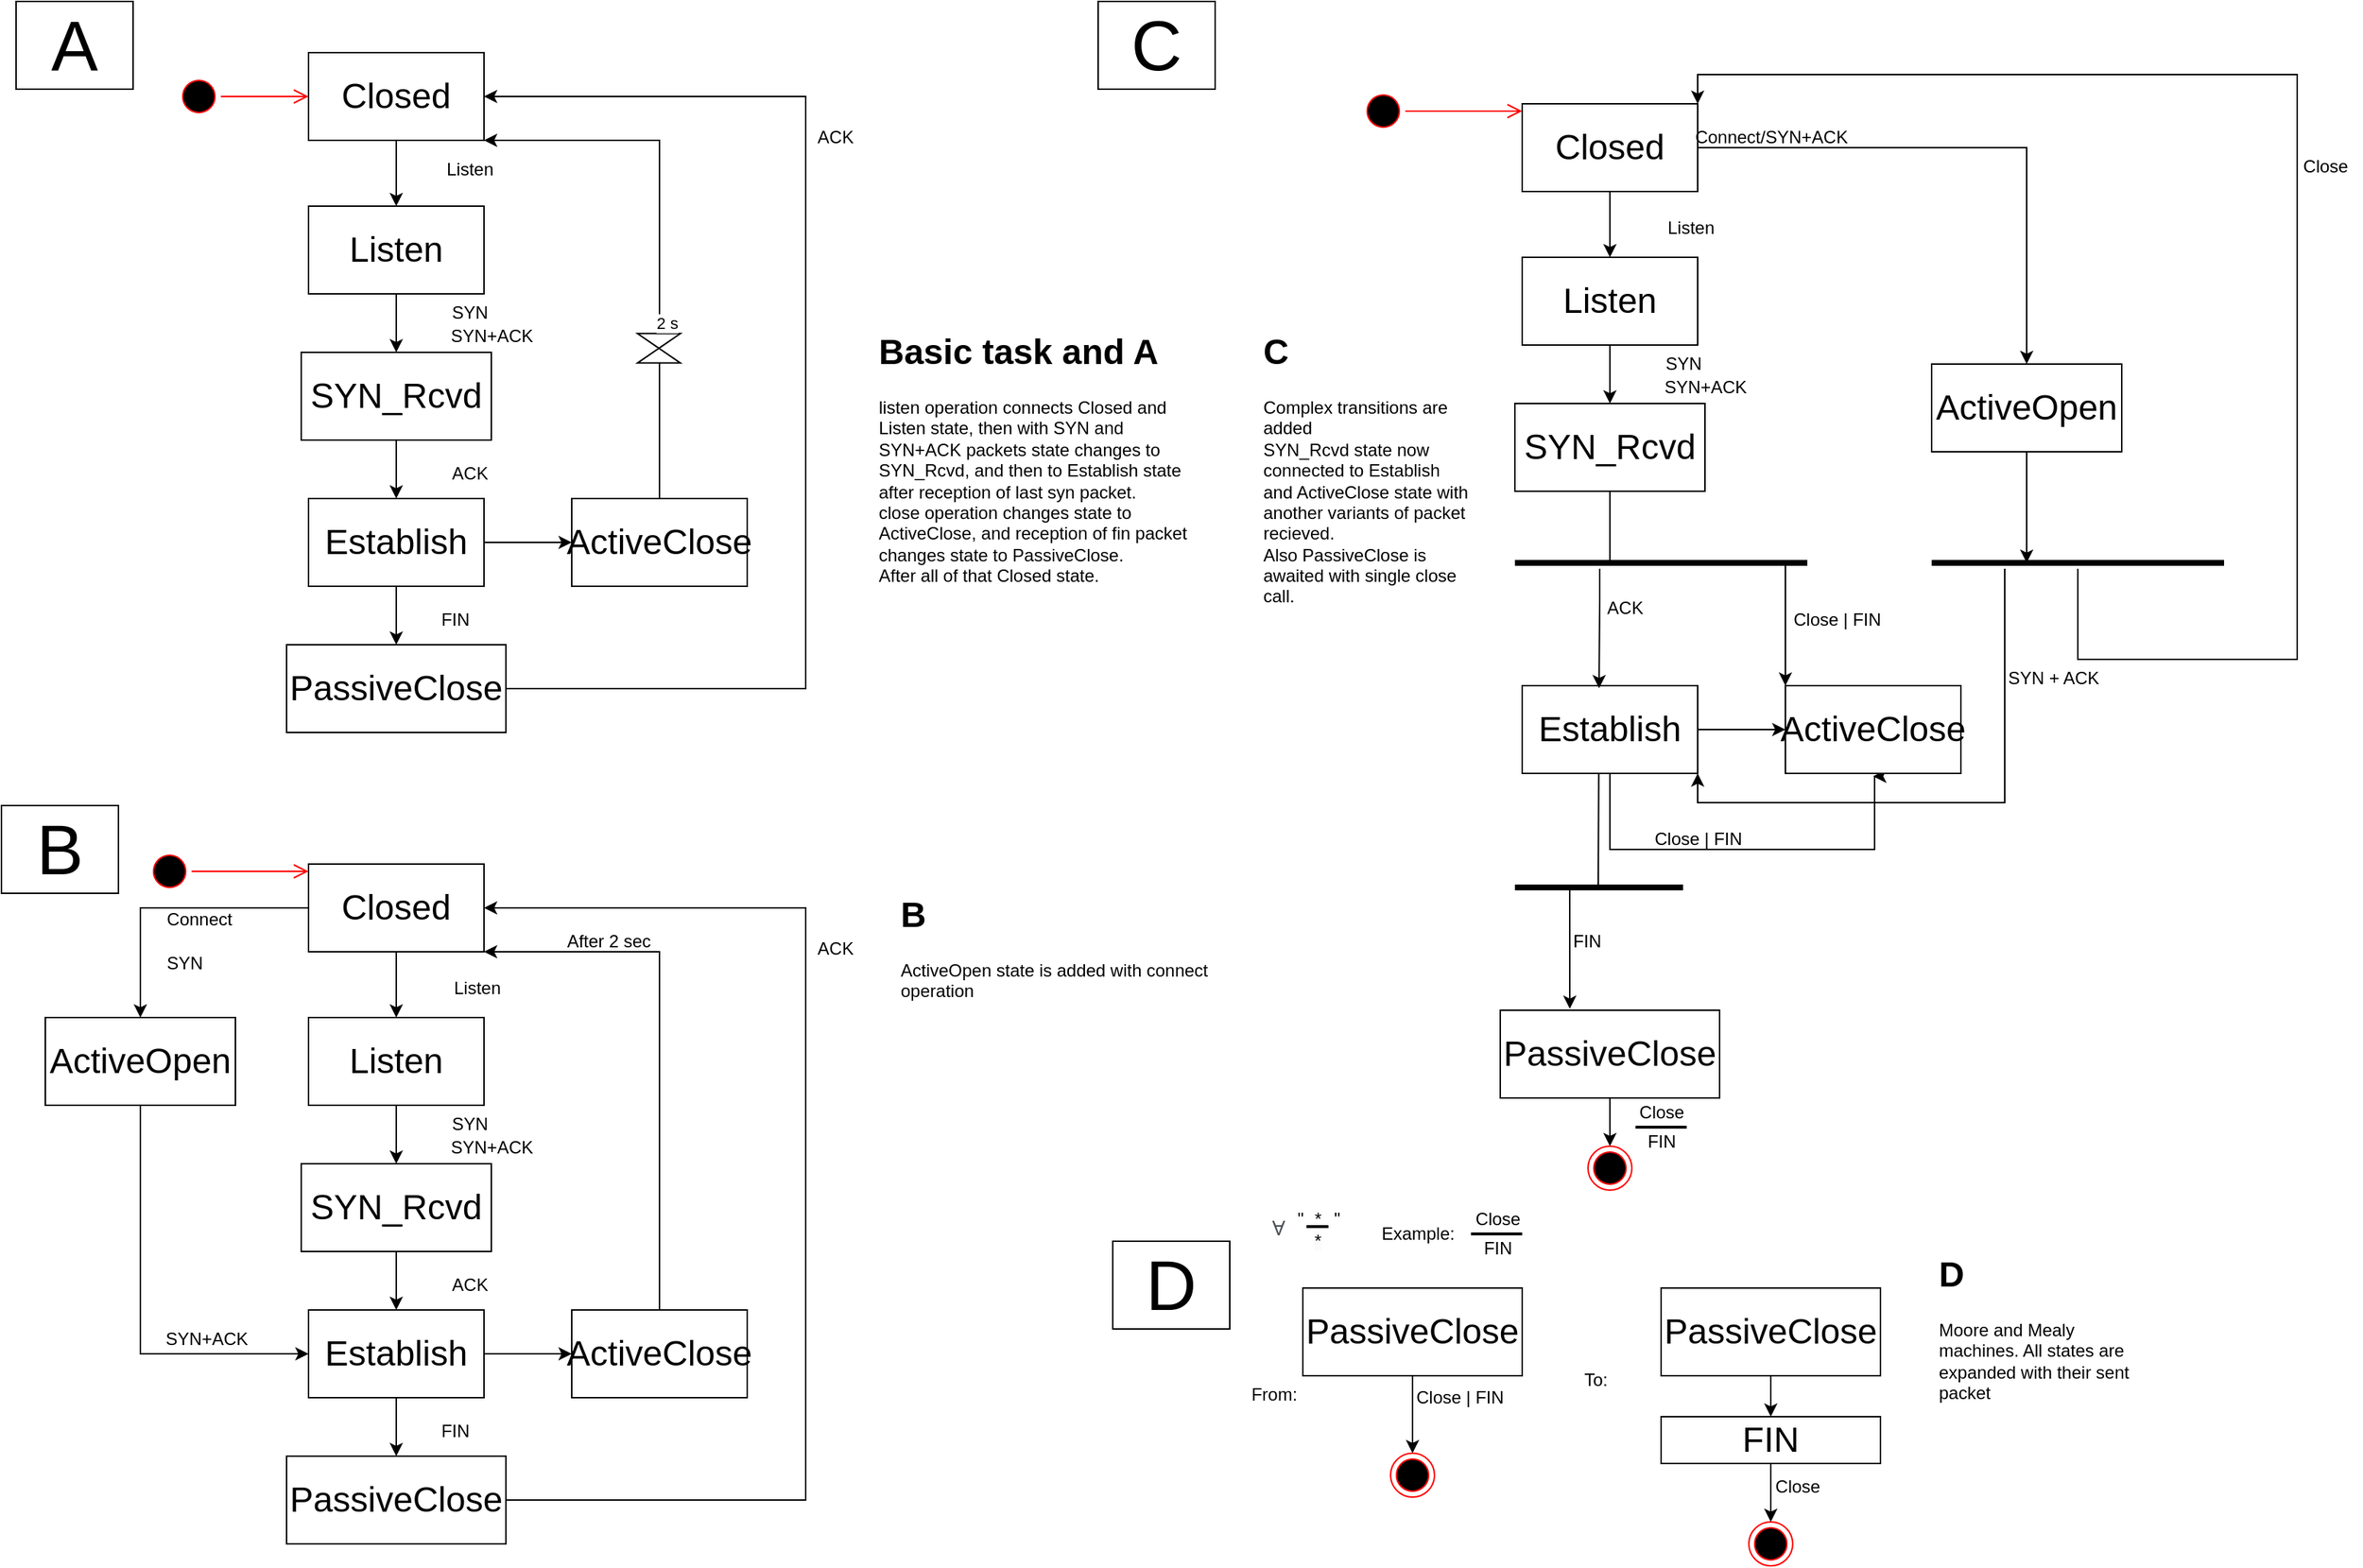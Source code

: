 <mxfile>
    <diagram name="Page-1" id="XaqkVeaKqzgGmgDQ_15t">
        <mxGraphModel dx="507" dy="356" grid="1" gridSize="10" guides="1" tooltips="1" connect="1" arrows="1" fold="1" page="1" pageScale="1" pageWidth="850" pageHeight="1100" math="0" shadow="0">
            <root>
                <mxCell id="0"/>
                <mxCell id="1" parent="0"/>
                <mxCell id="ThBzMi0ufhQ06vsTrHwR-116" value="" style="ellipse;html=1;shape=startState;fillColor=#000000;strokeColor=#ff0000;" parent="1" vertex="1">
                    <mxGeometry x="120" y="60" width="30" height="30" as="geometry"/>
                </mxCell>
                <mxCell id="ThBzMi0ufhQ06vsTrHwR-117" value="" style="edgeStyle=orthogonalEdgeStyle;html=1;verticalAlign=bottom;endArrow=open;endSize=8;strokeColor=#ff0000;rounded=0;" parent="1" source="ThBzMi0ufhQ06vsTrHwR-116" edge="1">
                    <mxGeometry relative="1" as="geometry">
                        <mxPoint x="210" y="75" as="targetPoint"/>
                    </mxGeometry>
                </mxCell>
                <mxCell id="ThBzMi0ufhQ06vsTrHwR-126" value="" style="edgeStyle=orthogonalEdgeStyle;rounded=0;orthogonalLoop=1;jettySize=auto;html=1;" parent="1" source="ThBzMi0ufhQ06vsTrHwR-118" target="ThBzMi0ufhQ06vsTrHwR-119" edge="1">
                    <mxGeometry relative="1" as="geometry"/>
                </mxCell>
                <mxCell id="ThBzMi0ufhQ06vsTrHwR-118" value="&lt;font style=&quot;font-size: 24px;&quot;&gt;Closed&lt;/font&gt;" style="rounded=0;whiteSpace=wrap;html=1;" parent="1" vertex="1">
                    <mxGeometry x="210" y="45" width="120" height="60" as="geometry"/>
                </mxCell>
                <mxCell id="ThBzMi0ufhQ06vsTrHwR-127" value="" style="edgeStyle=orthogonalEdgeStyle;rounded=0;orthogonalLoop=1;jettySize=auto;html=1;" parent="1" source="ThBzMi0ufhQ06vsTrHwR-119" target="ThBzMi0ufhQ06vsTrHwR-120" edge="1">
                    <mxGeometry relative="1" as="geometry"/>
                </mxCell>
                <mxCell id="ThBzMi0ufhQ06vsTrHwR-119" value="&lt;font style=&quot;font-size: 24px;&quot;&gt;Listen&lt;/font&gt;" style="rounded=0;whiteSpace=wrap;html=1;" parent="1" vertex="1">
                    <mxGeometry x="210" y="150" width="120" height="60" as="geometry"/>
                </mxCell>
                <mxCell id="ThBzMi0ufhQ06vsTrHwR-128" value="" style="edgeStyle=orthogonalEdgeStyle;rounded=0;orthogonalLoop=1;jettySize=auto;html=1;" parent="1" source="ThBzMi0ufhQ06vsTrHwR-120" target="ThBzMi0ufhQ06vsTrHwR-121" edge="1">
                    <mxGeometry relative="1" as="geometry"/>
                </mxCell>
                <mxCell id="ThBzMi0ufhQ06vsTrHwR-120" value="&lt;font style=&quot;font-size: 24px;&quot;&gt;SYN_Rcvd&lt;/font&gt;" style="rounded=0;whiteSpace=wrap;html=1;" parent="1" vertex="1">
                    <mxGeometry x="205" y="250" width="130" height="60" as="geometry"/>
                </mxCell>
                <mxCell id="ThBzMi0ufhQ06vsTrHwR-129" value="" style="edgeStyle=orthogonalEdgeStyle;rounded=0;orthogonalLoop=1;jettySize=auto;html=1;" parent="1" source="ThBzMi0ufhQ06vsTrHwR-121" target="ThBzMi0ufhQ06vsTrHwR-122" edge="1">
                    <mxGeometry relative="1" as="geometry"/>
                </mxCell>
                <mxCell id="ThBzMi0ufhQ06vsTrHwR-131" value="" style="edgeStyle=orthogonalEdgeStyle;rounded=0;orthogonalLoop=1;jettySize=auto;html=1;" parent="1" source="ThBzMi0ufhQ06vsTrHwR-121" target="ThBzMi0ufhQ06vsTrHwR-130" edge="1">
                    <mxGeometry relative="1" as="geometry"/>
                </mxCell>
                <mxCell id="ThBzMi0ufhQ06vsTrHwR-121" value="&lt;font style=&quot;font-size: 24px;&quot;&gt;Establish&lt;/font&gt;&lt;span style=&quot;caret-color: rgba(0, 0, 0, 0); color: rgba(0, 0, 0, 0); font-family: monospace; font-size: 0px; text-align: start; white-space: nowrap;&quot;&gt;%3CmxGraphModel%3E%3Croot%3E%3CmxCell%20id%3D%220%22%2F%3E%3CmxCell%20id%3D%221%22%20parent%3D%220%22%2F%3E%3CmxCell%20id%3D%222%22%20value%3D%22%26lt%3Bfont%20style%3D%26quot%3Bfont-size%3A%2024px%3B%26quot%3B%26gt%3BClosed%26lt%3B%2Ffont%26gt%3B%22%20style%3D%22rounded%3D0%3BwhiteSpace%3Dwrap%3Bhtml%3D1%3B%22%20vertex%3D%221%22%20parent%3D%221%22%3E%3CmxGeometry%20x%3D%22210%22%20y%3D%2245%22%20width%3D%22120%22%20height%3D%2260%22%20as%3D%22geometry%22%2F%3E%3C%2FmxCell%3E%3C%2Froot%3E%3C%2FmxGraphModel%3E&lt;/span&gt;" style="rounded=0;whiteSpace=wrap;html=1;" parent="1" vertex="1">
                    <mxGeometry x="210" y="350" width="120" height="60" as="geometry"/>
                </mxCell>
                <mxCell id="ThBzMi0ufhQ06vsTrHwR-136" style="edgeStyle=orthogonalEdgeStyle;rounded=0;orthogonalLoop=1;jettySize=auto;html=1;exitX=1;exitY=0.5;exitDx=0;exitDy=0;entryX=1;entryY=0.5;entryDx=0;entryDy=0;" parent="1" source="ThBzMi0ufhQ06vsTrHwR-122" target="ThBzMi0ufhQ06vsTrHwR-118" edge="1">
                    <mxGeometry relative="1" as="geometry">
                        <mxPoint x="360" y="70" as="targetPoint"/>
                        <Array as="points">
                            <mxPoint x="550" y="480"/>
                            <mxPoint x="550" y="75"/>
                        </Array>
                    </mxGeometry>
                </mxCell>
                <mxCell id="ThBzMi0ufhQ06vsTrHwR-122" value="&lt;font style=&quot;font-size: 24px;&quot;&gt;PassiveClose&lt;/font&gt;" style="rounded=0;whiteSpace=wrap;html=1;" parent="1" vertex="1">
                    <mxGeometry x="195" y="450" width="150" height="60" as="geometry"/>
                </mxCell>
                <mxCell id="ThBzMi0ufhQ06vsTrHwR-137" style="edgeStyle=orthogonalEdgeStyle;rounded=0;orthogonalLoop=1;jettySize=auto;html=1;exitX=0.5;exitY=0;exitDx=0;exitDy=0;entryX=1;entryY=1;entryDx=0;entryDy=0;" parent="1" source="ThBzMi0ufhQ06vsTrHwR-130" target="ThBzMi0ufhQ06vsTrHwR-118" edge="1">
                    <mxGeometry relative="1" as="geometry">
                        <mxPoint x="450.615" y="200" as="targetPoint"/>
                        <Array as="points">
                            <mxPoint x="450" y="105"/>
                        </Array>
                    </mxGeometry>
                </mxCell>
                <mxCell id="ThBzMi0ufhQ06vsTrHwR-130" value="&lt;font style=&quot;font-size: 24px;&quot;&gt;ActiveClose&lt;/font&gt;" style="rounded=0;whiteSpace=wrap;html=1;" parent="1" vertex="1">
                    <mxGeometry x="390" y="350" width="120" height="60" as="geometry"/>
                </mxCell>
                <mxCell id="ThBzMi0ufhQ06vsTrHwR-132" value="FIN" style="text;html=1;align=center;verticalAlign=middle;resizable=0;points=[];autosize=1;strokeColor=none;fillColor=none;" parent="1" vertex="1">
                    <mxGeometry x="290" y="418" width="40" height="30" as="geometry"/>
                </mxCell>
                <mxCell id="ThBzMi0ufhQ06vsTrHwR-133" value="ACK" style="text;html=1;align=center;verticalAlign=middle;resizable=0;points=[];autosize=1;strokeColor=none;fillColor=none;" parent="1" vertex="1">
                    <mxGeometry x="295" y="318" width="50" height="30" as="geometry"/>
                </mxCell>
                <mxCell id="ThBzMi0ufhQ06vsTrHwR-134" value="SYN" style="text;html=1;align=center;verticalAlign=middle;resizable=0;points=[];autosize=1;strokeColor=none;fillColor=none;" parent="1" vertex="1">
                    <mxGeometry x="295" y="208" width="50" height="30" as="geometry"/>
                </mxCell>
                <mxCell id="ThBzMi0ufhQ06vsTrHwR-135" value="SYN+ACK" style="text;html=1;align=center;verticalAlign=middle;resizable=0;points=[];autosize=1;strokeColor=none;fillColor=none;" parent="1" vertex="1">
                    <mxGeometry x="295" y="224" width="80" height="30" as="geometry"/>
                </mxCell>
                <mxCell id="ThBzMi0ufhQ06vsTrHwR-138" value="ACK" style="text;html=1;align=center;verticalAlign=middle;resizable=0;points=[];autosize=1;strokeColor=none;fillColor=none;" parent="1" vertex="1">
                    <mxGeometry x="545" y="88" width="50" height="30" as="geometry"/>
                </mxCell>
                <mxCell id="ThBzMi0ufhQ06vsTrHwR-139" value="&lt;font style=&quot;font-size: 48px;&quot;&gt;A&lt;/font&gt;" style="rounded=0;whiteSpace=wrap;html=1;" parent="1" vertex="1">
                    <mxGeometry x="10" y="10" width="80" height="60" as="geometry"/>
                </mxCell>
                <mxCell id="ThBzMi0ufhQ06vsTrHwR-143" value="&lt;font style=&quot;font-size: 48px;&quot;&gt;B&lt;/font&gt;" style="rounded=0;whiteSpace=wrap;html=1;" parent="1" vertex="1">
                    <mxGeometry y="560" width="80" height="60" as="geometry"/>
                </mxCell>
                <mxCell id="ThBzMi0ufhQ06vsTrHwR-146" value="" style="edgeStyle=orthogonalEdgeStyle;rounded=0;orthogonalLoop=1;jettySize=auto;html=1;" parent="1" source="ThBzMi0ufhQ06vsTrHwR-147" target="ThBzMi0ufhQ06vsTrHwR-149" edge="1">
                    <mxGeometry relative="1" as="geometry"/>
                </mxCell>
                <mxCell id="ThBzMi0ufhQ06vsTrHwR-171" style="edgeStyle=orthogonalEdgeStyle;rounded=0;orthogonalLoop=1;jettySize=auto;html=1;entryX=0.5;entryY=0;entryDx=0;entryDy=0;" parent="1" source="ThBzMi0ufhQ06vsTrHwR-147" target="ThBzMi0ufhQ06vsTrHwR-170" edge="1">
                    <mxGeometry relative="1" as="geometry"/>
                </mxCell>
                <mxCell id="ThBzMi0ufhQ06vsTrHwR-147" value="&lt;font style=&quot;font-size: 24px;&quot;&gt;Closed&lt;/font&gt;" style="rounded=0;whiteSpace=wrap;html=1;" parent="1" vertex="1">
                    <mxGeometry x="210" y="600" width="120" height="60" as="geometry"/>
                </mxCell>
                <mxCell id="ThBzMi0ufhQ06vsTrHwR-148" value="" style="edgeStyle=orthogonalEdgeStyle;rounded=0;orthogonalLoop=1;jettySize=auto;html=1;" parent="1" source="ThBzMi0ufhQ06vsTrHwR-149" target="ThBzMi0ufhQ06vsTrHwR-151" edge="1">
                    <mxGeometry relative="1" as="geometry"/>
                </mxCell>
                <mxCell id="ThBzMi0ufhQ06vsTrHwR-149" value="&lt;font style=&quot;font-size: 24px;&quot;&gt;Listen&lt;/font&gt;" style="rounded=0;whiteSpace=wrap;html=1;" parent="1" vertex="1">
                    <mxGeometry x="210" y="705" width="120" height="60" as="geometry"/>
                </mxCell>
                <mxCell id="ThBzMi0ufhQ06vsTrHwR-150" value="" style="edgeStyle=orthogonalEdgeStyle;rounded=0;orthogonalLoop=1;jettySize=auto;html=1;" parent="1" source="ThBzMi0ufhQ06vsTrHwR-151" target="ThBzMi0ufhQ06vsTrHwR-154" edge="1">
                    <mxGeometry relative="1" as="geometry"/>
                </mxCell>
                <mxCell id="ThBzMi0ufhQ06vsTrHwR-151" value="&lt;font style=&quot;font-size: 24px;&quot;&gt;SYN_Rcvd&lt;/font&gt;" style="rounded=0;whiteSpace=wrap;html=1;" parent="1" vertex="1">
                    <mxGeometry x="205" y="805" width="130" height="60" as="geometry"/>
                </mxCell>
                <mxCell id="ThBzMi0ufhQ06vsTrHwR-152" value="" style="edgeStyle=orthogonalEdgeStyle;rounded=0;orthogonalLoop=1;jettySize=auto;html=1;" parent="1" source="ThBzMi0ufhQ06vsTrHwR-154" target="ThBzMi0ufhQ06vsTrHwR-156" edge="1">
                    <mxGeometry relative="1" as="geometry"/>
                </mxCell>
                <mxCell id="ThBzMi0ufhQ06vsTrHwR-153" value="" style="edgeStyle=orthogonalEdgeStyle;rounded=0;orthogonalLoop=1;jettySize=auto;html=1;" parent="1" source="ThBzMi0ufhQ06vsTrHwR-154" target="ThBzMi0ufhQ06vsTrHwR-158" edge="1">
                    <mxGeometry relative="1" as="geometry"/>
                </mxCell>
                <mxCell id="ThBzMi0ufhQ06vsTrHwR-154" value="&lt;font style=&quot;font-size: 24px;&quot;&gt;Establish&lt;/font&gt;&lt;span style=&quot;caret-color: rgba(0, 0, 0, 0); color: rgba(0, 0, 0, 0); font-family: monospace; font-size: 0px; text-align: start; white-space: nowrap;&quot;&gt;%3CmxGraphModel%3E%3Croot%3E%3CmxCell%20id%3D%220%22%2F%3E%3CmxCell%20id%3D%221%22%20parent%3D%220%22%2F%3E%3CmxCell%20id%3D%222%22%20value%3D%22%26lt%3Bfont%20style%3D%26quot%3Bfont-size%3A%2024px%3B%26quot%3B%26gt%3BClosed%26lt%3B%2Ffont%26gt%3B%22%20style%3D%22rounded%3D0%3BwhiteSpace%3Dwrap%3Bhtml%3D1%3B%22%20vertex%3D%221%22%20parent%3D%221%22%3E%3CmxGeometry%20x%3D%22210%22%20y%3D%2245%22%20width%3D%22120%22%20height%3D%2260%22%20as%3D%22geometry%22%2F%3E%3C%2FmxCell%3E%3C%2Froot%3E%3C%2FmxGraphModel%3E&lt;/span&gt;" style="rounded=0;whiteSpace=wrap;html=1;" parent="1" vertex="1">
                    <mxGeometry x="210" y="905" width="120" height="60" as="geometry"/>
                </mxCell>
                <mxCell id="ThBzMi0ufhQ06vsTrHwR-155" style="edgeStyle=orthogonalEdgeStyle;rounded=0;orthogonalLoop=1;jettySize=auto;html=1;exitX=1;exitY=0.5;exitDx=0;exitDy=0;entryX=1;entryY=0.5;entryDx=0;entryDy=0;" parent="1" source="ThBzMi0ufhQ06vsTrHwR-156" target="ThBzMi0ufhQ06vsTrHwR-147" edge="1">
                    <mxGeometry relative="1" as="geometry">
                        <mxPoint x="360" y="625" as="targetPoint"/>
                        <Array as="points">
                            <mxPoint x="550" y="1035"/>
                            <mxPoint x="550" y="630"/>
                        </Array>
                    </mxGeometry>
                </mxCell>
                <mxCell id="ThBzMi0ufhQ06vsTrHwR-156" value="&lt;font style=&quot;font-size: 24px;&quot;&gt;PassiveClose&lt;/font&gt;" style="rounded=0;whiteSpace=wrap;html=1;" parent="1" vertex="1">
                    <mxGeometry x="195" y="1005" width="150" height="60" as="geometry"/>
                </mxCell>
                <mxCell id="ThBzMi0ufhQ06vsTrHwR-157" style="edgeStyle=orthogonalEdgeStyle;rounded=0;orthogonalLoop=1;jettySize=auto;html=1;exitX=0.5;exitY=0;exitDx=0;exitDy=0;entryX=1;entryY=1;entryDx=0;entryDy=0;" parent="1" source="ThBzMi0ufhQ06vsTrHwR-158" target="ThBzMi0ufhQ06vsTrHwR-147" edge="1">
                    <mxGeometry relative="1" as="geometry">
                        <mxPoint x="450.615" y="755" as="targetPoint"/>
                        <Array as="points">
                            <mxPoint x="450" y="660"/>
                        </Array>
                    </mxGeometry>
                </mxCell>
                <mxCell id="ThBzMi0ufhQ06vsTrHwR-158" value="&lt;font style=&quot;font-size: 24px;&quot;&gt;ActiveClose&lt;/font&gt;" style="rounded=0;whiteSpace=wrap;html=1;" parent="1" vertex="1">
                    <mxGeometry x="390" y="905" width="120" height="60" as="geometry"/>
                </mxCell>
                <mxCell id="ThBzMi0ufhQ06vsTrHwR-159" value="FIN" style="text;html=1;align=center;verticalAlign=middle;resizable=0;points=[];autosize=1;strokeColor=none;fillColor=none;" parent="1" vertex="1">
                    <mxGeometry x="290" y="973" width="40" height="30" as="geometry"/>
                </mxCell>
                <mxCell id="ThBzMi0ufhQ06vsTrHwR-160" value="ACK" style="text;html=1;align=center;verticalAlign=middle;resizable=0;points=[];autosize=1;strokeColor=none;fillColor=none;" parent="1" vertex="1">
                    <mxGeometry x="295" y="873" width="50" height="30" as="geometry"/>
                </mxCell>
                <mxCell id="ThBzMi0ufhQ06vsTrHwR-161" value="SYN" style="text;html=1;align=center;verticalAlign=middle;resizable=0;points=[];autosize=1;strokeColor=none;fillColor=none;" parent="1" vertex="1">
                    <mxGeometry x="295" y="763" width="50" height="30" as="geometry"/>
                </mxCell>
                <mxCell id="ThBzMi0ufhQ06vsTrHwR-162" value="SYN+ACK" style="text;html=1;align=center;verticalAlign=middle;resizable=0;points=[];autosize=1;strokeColor=none;fillColor=none;" parent="1" vertex="1">
                    <mxGeometry x="295" y="779" width="80" height="30" as="geometry"/>
                </mxCell>
                <mxCell id="ThBzMi0ufhQ06vsTrHwR-163" value="ACK" style="text;html=1;align=center;verticalAlign=middle;resizable=0;points=[];autosize=1;strokeColor=none;fillColor=none;" parent="1" vertex="1">
                    <mxGeometry x="545" y="643" width="50" height="30" as="geometry"/>
                </mxCell>
                <mxCell id="ThBzMi0ufhQ06vsTrHwR-165" value="Listen" style="text;html=1;align=center;verticalAlign=middle;resizable=0;points=[];autosize=1;strokeColor=none;fillColor=none;" parent="1" vertex="1">
                    <mxGeometry x="290" y="110" width="60" height="30" as="geometry"/>
                </mxCell>
                <mxCell id="ThBzMi0ufhQ06vsTrHwR-166" value="Listen" style="text;html=1;align=center;verticalAlign=middle;resizable=0;points=[];autosize=1;strokeColor=none;fillColor=none;" parent="1" vertex="1">
                    <mxGeometry x="295" y="670" width="60" height="30" as="geometry"/>
                </mxCell>
                <mxCell id="ThBzMi0ufhQ06vsTrHwR-167" value="After 2 sec" style="text;html=1;align=center;verticalAlign=middle;resizable=0;points=[];autosize=1;strokeColor=none;fillColor=none;" parent="1" vertex="1">
                    <mxGeometry x="375" y="638" width="80" height="30" as="geometry"/>
                </mxCell>
                <mxCell id="ThBzMi0ufhQ06vsTrHwR-168" value="" style="ellipse;html=1;shape=startState;fillColor=#000000;strokeColor=#ff0000;" parent="1" vertex="1">
                    <mxGeometry x="100" y="590" width="30" height="30" as="geometry"/>
                </mxCell>
                <mxCell id="ThBzMi0ufhQ06vsTrHwR-169" value="" style="edgeStyle=orthogonalEdgeStyle;html=1;verticalAlign=bottom;endArrow=open;endSize=8;strokeColor=#ff0000;rounded=0;" parent="1" source="ThBzMi0ufhQ06vsTrHwR-168" edge="1">
                    <mxGeometry relative="1" as="geometry">
                        <mxPoint x="210" y="605" as="targetPoint"/>
                        <Array as="points">
                            <mxPoint x="210" y="605"/>
                        </Array>
                    </mxGeometry>
                </mxCell>
                <mxCell id="ThBzMi0ufhQ06vsTrHwR-173" style="edgeStyle=orthogonalEdgeStyle;rounded=0;orthogonalLoop=1;jettySize=auto;html=1;entryX=0;entryY=0.5;entryDx=0;entryDy=0;" parent="1" source="ThBzMi0ufhQ06vsTrHwR-170" target="ThBzMi0ufhQ06vsTrHwR-154" edge="1">
                    <mxGeometry relative="1" as="geometry">
                        <Array as="points">
                            <mxPoint x="95" y="935"/>
                        </Array>
                    </mxGeometry>
                </mxCell>
                <mxCell id="ThBzMi0ufhQ06vsTrHwR-170" value="&lt;font style=&quot;font-size: 24px;&quot;&gt;ActiveOpen&lt;/font&gt;" style="rounded=0;whiteSpace=wrap;html=1;" parent="1" vertex="1">
                    <mxGeometry x="30" y="705" width="130" height="60" as="geometry"/>
                </mxCell>
                <mxCell id="ThBzMi0ufhQ06vsTrHwR-172" value="Connect" style="text;html=1;align=center;verticalAlign=middle;resizable=0;points=[];autosize=1;strokeColor=none;fillColor=none;" parent="1" vertex="1">
                    <mxGeometry x="100" y="623" width="70" height="30" as="geometry"/>
                </mxCell>
                <mxCell id="ThBzMi0ufhQ06vsTrHwR-174" value="SYN+ACK" style="text;html=1;align=center;verticalAlign=middle;resizable=0;points=[];autosize=1;strokeColor=none;fillColor=none;" parent="1" vertex="1">
                    <mxGeometry x="100" y="910" width="80" height="30" as="geometry"/>
                </mxCell>
                <mxCell id="ThBzMi0ufhQ06vsTrHwR-177" value="" style="edgeStyle=orthogonalEdgeStyle;rounded=0;orthogonalLoop=1;jettySize=auto;html=1;" parent="1" source="ThBzMi0ufhQ06vsTrHwR-179" target="ThBzMi0ufhQ06vsTrHwR-181" edge="1">
                    <mxGeometry relative="1" as="geometry"/>
                </mxCell>
                <mxCell id="ThBzMi0ufhQ06vsTrHwR-206" style="edgeStyle=orthogonalEdgeStyle;rounded=0;orthogonalLoop=1;jettySize=auto;html=1;" parent="1" source="ThBzMi0ufhQ06vsTrHwR-179" target="ThBzMi0ufhQ06vsTrHwR-205" edge="1">
                    <mxGeometry relative="1" as="geometry"/>
                </mxCell>
                <mxCell id="ThBzMi0ufhQ06vsTrHwR-179" value="&lt;font style=&quot;font-size: 24px;&quot;&gt;Closed&lt;/font&gt;" style="rounded=0;whiteSpace=wrap;html=1;" parent="1" vertex="1">
                    <mxGeometry x="1040" y="80" width="120" height="60" as="geometry"/>
                </mxCell>
                <mxCell id="ThBzMi0ufhQ06vsTrHwR-180" value="" style="edgeStyle=orthogonalEdgeStyle;rounded=0;orthogonalLoop=1;jettySize=auto;html=1;" parent="1" source="ThBzMi0ufhQ06vsTrHwR-181" target="ThBzMi0ufhQ06vsTrHwR-183" edge="1">
                    <mxGeometry relative="1" as="geometry"/>
                </mxCell>
                <mxCell id="ThBzMi0ufhQ06vsTrHwR-181" value="&lt;font style=&quot;font-size: 24px;&quot;&gt;Listen&lt;/font&gt;" style="rounded=0;whiteSpace=wrap;html=1;" parent="1" vertex="1">
                    <mxGeometry x="1040" y="185" width="120" height="60" as="geometry"/>
                </mxCell>
                <mxCell id="ThBzMi0ufhQ06vsTrHwR-183" value="&lt;font style=&quot;font-size: 24px;&quot;&gt;SYN_Rcvd&lt;/font&gt;" style="rounded=0;whiteSpace=wrap;html=1;" parent="1" vertex="1">
                    <mxGeometry x="1035" y="285" width="130" height="60" as="geometry"/>
                </mxCell>
                <mxCell id="ThBzMi0ufhQ06vsTrHwR-185" value="" style="edgeStyle=orthogonalEdgeStyle;rounded=0;orthogonalLoop=1;jettySize=auto;html=1;" parent="1" source="ThBzMi0ufhQ06vsTrHwR-186" target="ThBzMi0ufhQ06vsTrHwR-190" edge="1">
                    <mxGeometry relative="1" as="geometry"/>
                </mxCell>
                <mxCell id="ThBzMi0ufhQ06vsTrHwR-225" style="edgeStyle=orthogonalEdgeStyle;rounded=0;orthogonalLoop=1;jettySize=auto;html=1;" parent="1" source="ThBzMi0ufhQ06vsTrHwR-186" edge="1">
                    <mxGeometry relative="1" as="geometry">
                        <mxPoint x="1280" y="540" as="targetPoint"/>
                        <Array as="points">
                            <mxPoint x="1100" y="590"/>
                            <mxPoint x="1281" y="590"/>
                            <mxPoint x="1281" y="540"/>
                        </Array>
                    </mxGeometry>
                </mxCell>
                <mxCell id="ThBzMi0ufhQ06vsTrHwR-186" value="&lt;font style=&quot;font-size: 24px;&quot;&gt;Establish&lt;/font&gt;&lt;span style=&quot;caret-color: rgba(0, 0, 0, 0); color: rgba(0, 0, 0, 0); font-family: monospace; font-size: 0px; text-align: start; white-space: nowrap;&quot;&gt;%3CmxGraphModel%3E%3Croot%3E%3CmxCell%20id%3D%220%22%2F%3E%3CmxCell%20id%3D%221%22%20parent%3D%220%22%2F%3E%3CmxCell%20id%3D%222%22%20value%3D%22%26lt%3Bfont%20style%3D%26quot%3Bfont-size%3A%2024px%3B%26quot%3B%26gt%3BClosed%26lt%3B%2Ffont%26gt%3B%22%20style%3D%22rounded%3D0%3BwhiteSpace%3Dwrap%3Bhtml%3D1%3B%22%20vertex%3D%221%22%20parent%3D%221%22%3E%3CmxGeometry%20x%3D%22210%22%20y%3D%2245%22%20width%3D%22120%22%20height%3D%2260%22%20as%3D%22geometry%22%2F%3E%3C%2FmxCell%3E%3C%2Froot%3E%3C%2FmxGraphModel%3E&lt;/span&gt;" style="rounded=0;whiteSpace=wrap;html=1;" parent="1" vertex="1">
                    <mxGeometry x="1040" y="478" width="120" height="60" as="geometry"/>
                </mxCell>
                <mxCell id="ThBzMi0ufhQ06vsTrHwR-223" style="edgeStyle=orthogonalEdgeStyle;rounded=0;orthogonalLoop=1;jettySize=auto;html=1;entryX=0.5;entryY=0;entryDx=0;entryDy=0;" parent="1" source="ThBzMi0ufhQ06vsTrHwR-188" target="ThBzMi0ufhQ06vsTrHwR-222" edge="1">
                    <mxGeometry relative="1" as="geometry"/>
                </mxCell>
                <mxCell id="ThBzMi0ufhQ06vsTrHwR-188" value="&lt;font style=&quot;font-size: 24px;&quot;&gt;PassiveClose&lt;/font&gt;" style="rounded=0;whiteSpace=wrap;html=1;" parent="1" vertex="1">
                    <mxGeometry x="1025" y="700" width="150" height="60" as="geometry"/>
                </mxCell>
                <mxCell id="ThBzMi0ufhQ06vsTrHwR-190" value="&lt;font style=&quot;font-size: 24px;&quot;&gt;ActiveClose&lt;/font&gt;" style="rounded=0;whiteSpace=wrap;html=1;" parent="1" vertex="1">
                    <mxGeometry x="1220" y="478" width="120" height="60" as="geometry"/>
                </mxCell>
                <mxCell id="ThBzMi0ufhQ06vsTrHwR-191" value="FIN" style="text;html=1;align=center;verticalAlign=middle;resizable=0;points=[];autosize=1;strokeColor=none;fillColor=none;" parent="1" vertex="1">
                    <mxGeometry x="1063.5" y="638" width="40" height="30" as="geometry"/>
                </mxCell>
                <mxCell id="ThBzMi0ufhQ06vsTrHwR-192" value="ACK" style="text;html=1;align=center;verticalAlign=middle;resizable=0;points=[];autosize=1;strokeColor=none;fillColor=none;" parent="1" vertex="1">
                    <mxGeometry x="1085" y="410" width="50" height="30" as="geometry"/>
                </mxCell>
                <mxCell id="ThBzMi0ufhQ06vsTrHwR-193" value="SYN" style="text;html=1;align=center;verticalAlign=middle;resizable=0;points=[];autosize=1;strokeColor=none;fillColor=none;" parent="1" vertex="1">
                    <mxGeometry x="1125" y="243" width="50" height="30" as="geometry"/>
                </mxCell>
                <mxCell id="ThBzMi0ufhQ06vsTrHwR-194" value="SYN+ACK" style="text;html=1;align=center;verticalAlign=middle;resizable=0;points=[];autosize=1;strokeColor=none;fillColor=none;" parent="1" vertex="1">
                    <mxGeometry x="1125" y="259" width="80" height="30" as="geometry"/>
                </mxCell>
                <mxCell id="ThBzMi0ufhQ06vsTrHwR-196" value="Listen" style="text;html=1;align=center;verticalAlign=middle;resizable=0;points=[];autosize=1;strokeColor=none;fillColor=none;" parent="1" vertex="1">
                    <mxGeometry x="1125" y="150" width="60" height="30" as="geometry"/>
                </mxCell>
                <mxCell id="ThBzMi0ufhQ06vsTrHwR-198" value="" style="ellipse;html=1;shape=startState;fillColor=#000000;strokeColor=#ff0000;" parent="1" vertex="1">
                    <mxGeometry x="930" y="70" width="30" height="30" as="geometry"/>
                </mxCell>
                <mxCell id="ThBzMi0ufhQ06vsTrHwR-199" value="" style="edgeStyle=orthogonalEdgeStyle;html=1;verticalAlign=bottom;endArrow=open;endSize=8;strokeColor=#ff0000;rounded=0;" parent="1" source="ThBzMi0ufhQ06vsTrHwR-198" edge="1">
                    <mxGeometry relative="1" as="geometry">
                        <mxPoint x="1040" y="85" as="targetPoint"/>
                        <Array as="points">
                            <mxPoint x="1040" y="85"/>
                        </Array>
                    </mxGeometry>
                </mxCell>
                <mxCell id="ThBzMi0ufhQ06vsTrHwR-204" value="&lt;font style=&quot;font-size: 48px;&quot;&gt;C&lt;/font&gt;" style="rounded=0;whiteSpace=wrap;html=1;" parent="1" vertex="1">
                    <mxGeometry x="750" y="10" width="80" height="60" as="geometry"/>
                </mxCell>
                <mxCell id="ThBzMi0ufhQ06vsTrHwR-205" value="&lt;font style=&quot;font-size: 24px;&quot;&gt;ActiveOpen&lt;/font&gt;" style="rounded=0;whiteSpace=wrap;html=1;" parent="1" vertex="1">
                    <mxGeometry x="1320" y="258" width="130" height="60" as="geometry"/>
                </mxCell>
                <mxCell id="ThBzMi0ufhQ06vsTrHwR-207" value="Connect/SYN+ACK" style="text;html=1;align=center;verticalAlign=middle;resizable=0;points=[];autosize=1;strokeColor=none;fillColor=none;" parent="1" vertex="1">
                    <mxGeometry x="1145" y="88" width="130" height="30" as="geometry"/>
                </mxCell>
                <mxCell id="ThBzMi0ufhQ06vsTrHwR-208" value="" style="line;strokeWidth=4;fillColor=none;align=left;verticalAlign=middle;spacingTop=-1;spacingLeft=3;spacingRight=3;rotatable=0;labelPosition=right;points=[];portConstraint=eastwest;strokeColor=inherit;" parent="1" vertex="1">
                    <mxGeometry x="1035" y="390" width="200" height="8" as="geometry"/>
                </mxCell>
                <mxCell id="ThBzMi0ufhQ06vsTrHwR-216" style="edgeStyle=orthogonalEdgeStyle;rounded=0;orthogonalLoop=1;jettySize=auto;html=1;entryX=1;entryY=0;entryDx=0;entryDy=0;" parent="1" source="ThBzMi0ufhQ06vsTrHwR-209" target="ThBzMi0ufhQ06vsTrHwR-179" edge="1">
                    <mxGeometry relative="1" as="geometry">
                        <Array as="points">
                            <mxPoint x="1420" y="460"/>
                            <mxPoint x="1570" y="460"/>
                            <mxPoint x="1570" y="60"/>
                            <mxPoint x="1160" y="60"/>
                        </Array>
                    </mxGeometry>
                </mxCell>
                <mxCell id="ThBzMi0ufhQ06vsTrHwR-218" style="edgeStyle=orthogonalEdgeStyle;rounded=0;orthogonalLoop=1;jettySize=auto;html=1;entryX=1;entryY=1;entryDx=0;entryDy=0;" parent="1" source="ThBzMi0ufhQ06vsTrHwR-209" target="ThBzMi0ufhQ06vsTrHwR-186" edge="1">
                    <mxGeometry relative="1" as="geometry">
                        <Array as="points">
                            <mxPoint x="1370" y="558"/>
                            <mxPoint x="1160" y="558"/>
                        </Array>
                    </mxGeometry>
                </mxCell>
                <mxCell id="ThBzMi0ufhQ06vsTrHwR-209" value="" style="line;strokeWidth=4;fillColor=none;align=left;verticalAlign=middle;spacingTop=-1;spacingLeft=3;spacingRight=3;rotatable=0;labelPosition=right;points=[];portConstraint=eastwest;strokeColor=inherit;" parent="1" vertex="1">
                    <mxGeometry x="1320" y="390" width="200" height="8" as="geometry"/>
                </mxCell>
                <mxCell id="ThBzMi0ufhQ06vsTrHwR-210" value="" style="endArrow=none;html=1;rounded=0;" parent="1" edge="1">
                    <mxGeometry width="50" height="50" relative="1" as="geometry">
                        <mxPoint x="1100" y="392" as="sourcePoint"/>
                        <mxPoint x="1100" y="345" as="targetPoint"/>
                    </mxGeometry>
                </mxCell>
                <mxCell id="ThBzMi0ufhQ06vsTrHwR-211" style="edgeStyle=orthogonalEdgeStyle;rounded=0;orthogonalLoop=1;jettySize=auto;html=1;entryX=0.438;entryY=0.029;entryDx=0;entryDy=0;entryPerimeter=0;" parent="1" source="ThBzMi0ufhQ06vsTrHwR-208" target="ThBzMi0ufhQ06vsTrHwR-186" edge="1">
                    <mxGeometry relative="1" as="geometry">
                        <Array as="points">
                            <mxPoint x="1093" y="420"/>
                            <mxPoint x="1093" y="420"/>
                        </Array>
                    </mxGeometry>
                </mxCell>
                <mxCell id="ThBzMi0ufhQ06vsTrHwR-212" style="edgeStyle=orthogonalEdgeStyle;rounded=0;orthogonalLoop=1;jettySize=auto;html=1;exitX=0.925;exitY=0.5;exitDx=0;exitDy=0;exitPerimeter=0;entryX=0;entryY=0;entryDx=0;entryDy=0;" parent="1" source="ThBzMi0ufhQ06vsTrHwR-208" target="ThBzMi0ufhQ06vsTrHwR-190" edge="1">
                    <mxGeometry relative="1" as="geometry">
                        <mxPoint x="1103" y="408" as="sourcePoint"/>
                        <mxPoint x="1260" y="450" as="targetPoint"/>
                        <Array as="points">
                            <mxPoint x="1220" y="420"/>
                            <mxPoint x="1220" y="420"/>
                        </Array>
                    </mxGeometry>
                </mxCell>
                <mxCell id="ThBzMi0ufhQ06vsTrHwR-214" value="Close | FIN" style="text;html=1;align=center;verticalAlign=middle;resizable=0;points=[];autosize=1;strokeColor=none;fillColor=none;" parent="1" vertex="1">
                    <mxGeometry x="1215" y="418" width="80" height="30" as="geometry"/>
                </mxCell>
                <mxCell id="ThBzMi0ufhQ06vsTrHwR-215" style="edgeStyle=orthogonalEdgeStyle;rounded=0;orthogonalLoop=1;jettySize=auto;html=1;" parent="1" source="ThBzMi0ufhQ06vsTrHwR-205" edge="1">
                    <mxGeometry relative="1" as="geometry">
                        <mxPoint x="1385" y="394" as="targetPoint"/>
                    </mxGeometry>
                </mxCell>
                <mxCell id="ThBzMi0ufhQ06vsTrHwR-217" value="Close" style="text;html=1;align=center;verticalAlign=middle;resizable=0;points=[];autosize=1;strokeColor=none;fillColor=none;" parent="1" vertex="1">
                    <mxGeometry x="1564" y="108" width="50" height="30" as="geometry"/>
                </mxCell>
                <mxCell id="ThBzMi0ufhQ06vsTrHwR-219" value="" style="line;strokeWidth=4;fillColor=none;align=left;verticalAlign=middle;spacingTop=-1;spacingLeft=3;spacingRight=3;rotatable=0;labelPosition=right;points=[];portConstraint=eastwest;strokeColor=inherit;" parent="1" vertex="1">
                    <mxGeometry x="1035" y="612" width="115" height="8" as="geometry"/>
                </mxCell>
                <mxCell id="ThBzMi0ufhQ06vsTrHwR-220" value="" style="endArrow=none;html=1;rounded=0;" parent="1" edge="1">
                    <mxGeometry width="50" height="50" relative="1" as="geometry">
                        <mxPoint x="1092" y="616" as="sourcePoint"/>
                        <mxPoint x="1092.35" y="538" as="targetPoint"/>
                    </mxGeometry>
                </mxCell>
                <mxCell id="ThBzMi0ufhQ06vsTrHwR-221" style="edgeStyle=orthogonalEdgeStyle;rounded=0;orthogonalLoop=1;jettySize=auto;html=1;entryX=0.317;entryY=-0.016;entryDx=0;entryDy=0;entryPerimeter=0;exitX=0.326;exitY=0.348;exitDx=0;exitDy=0;exitPerimeter=0;" parent="1" source="ThBzMi0ufhQ06vsTrHwR-219" target="ThBzMi0ufhQ06vsTrHwR-188" edge="1">
                    <mxGeometry relative="1" as="geometry">
                        <Array as="points">
                            <mxPoint x="1073" y="630"/>
                            <mxPoint x="1073" y="630"/>
                        </Array>
                    </mxGeometry>
                </mxCell>
                <mxCell id="ThBzMi0ufhQ06vsTrHwR-222" value="" style="ellipse;html=1;shape=endState;fillColor=#000000;strokeColor=#ff0000;" parent="1" vertex="1">
                    <mxGeometry x="1085" y="793" width="30" height="30" as="geometry"/>
                </mxCell>
                <mxCell id="ThBzMi0ufhQ06vsTrHwR-226" value="Close | FIN" style="text;html=1;align=center;verticalAlign=middle;resizable=0;points=[];autosize=1;strokeColor=none;fillColor=none;" parent="1" vertex="1">
                    <mxGeometry x="1120" y="568" width="80" height="30" as="geometry"/>
                </mxCell>
                <mxCell id="ThBzMi0ufhQ06vsTrHwR-227" value="SYN + ACK" style="text;html=1;align=center;verticalAlign=middle;resizable=0;points=[];autosize=1;strokeColor=none;fillColor=none;" parent="1" vertex="1">
                    <mxGeometry x="1358" y="458" width="90" height="30" as="geometry"/>
                </mxCell>
                <mxCell id="ThBzMi0ufhQ06vsTrHwR-228" value="&lt;font style=&quot;font-size: 48px;&quot;&gt;D&lt;/font&gt;" style="rounded=0;whiteSpace=wrap;html=1;" parent="1" vertex="1">
                    <mxGeometry x="760" y="858" width="80" height="60" as="geometry"/>
                </mxCell>
                <mxCell id="ThBzMi0ufhQ06vsTrHwR-232" style="edgeStyle=orthogonalEdgeStyle;rounded=0;orthogonalLoop=1;jettySize=auto;html=1;entryX=0.5;entryY=0;entryDx=0;entryDy=0;" parent="1" source="ThBzMi0ufhQ06vsTrHwR-229" target="ThBzMi0ufhQ06vsTrHwR-231" edge="1">
                    <mxGeometry relative="1" as="geometry"/>
                </mxCell>
                <mxCell id="ThBzMi0ufhQ06vsTrHwR-229" value="&lt;font style=&quot;font-size: 24px;&quot;&gt;PassiveClose&lt;/font&gt;" style="rounded=0;whiteSpace=wrap;html=1;" parent="1" vertex="1">
                    <mxGeometry x="890" y="890" width="150" height="60" as="geometry"/>
                </mxCell>
                <mxCell id="ThBzMi0ufhQ06vsTrHwR-230" value="Close | FIN" style="text;html=1;align=center;verticalAlign=middle;resizable=0;points=[];autosize=1;strokeColor=none;fillColor=none;" parent="1" vertex="1">
                    <mxGeometry x="957" y="950" width="80" height="30" as="geometry"/>
                </mxCell>
                <mxCell id="ThBzMi0ufhQ06vsTrHwR-231" value="" style="ellipse;html=1;shape=endState;fillColor=#000000;strokeColor=#ff0000;" parent="1" vertex="1">
                    <mxGeometry x="950" y="1003" width="30" height="30" as="geometry"/>
                </mxCell>
                <mxCell id="ThBzMi0ufhQ06vsTrHwR-233" value="From:" style="text;html=1;align=center;verticalAlign=middle;resizable=0;points=[];autosize=1;strokeColor=none;fillColor=none;" parent="1" vertex="1">
                    <mxGeometry x="845" y="948" width="50" height="30" as="geometry"/>
                </mxCell>
                <mxCell id="ThBzMi0ufhQ06vsTrHwR-234" value="&lt;span style=&quot;white-space: normal; caret-color: rgb(77, 81, 86); color: rgb(77, 81, 86); font-family: &amp;quot;Helvetica Neue&amp;quot;, Arial, sans-serif; font-size: 14px; text-align: left; background-color: rgb(255, 255, 255);&quot;&gt;Ɐ&lt;/span&gt;" style="text;html=1;align=center;verticalAlign=middle;resizable=0;points=[];autosize=1;strokeColor=none;fillColor=none;" parent="1" vertex="1">
                    <mxGeometry x="858" y="833" width="30" height="30" as="geometry"/>
                </mxCell>
                <mxCell id="ThBzMi0ufhQ06vsTrHwR-236" value="Example:&amp;nbsp;" style="text;html=1;align=center;verticalAlign=middle;resizable=0;points=[];autosize=1;strokeColor=none;fillColor=none;" parent="1" vertex="1">
                    <mxGeometry x="930" y="838" width="80" height="30" as="geometry"/>
                </mxCell>
                <mxCell id="ThBzMi0ufhQ06vsTrHwR-237" value="Close" style="text;html=1;align=center;verticalAlign=middle;resizable=0;points=[];autosize=1;strokeColor=none;fillColor=none;" parent="1" vertex="1">
                    <mxGeometry x="997.5" y="828" width="50" height="30" as="geometry"/>
                </mxCell>
                <mxCell id="ThBzMi0ufhQ06vsTrHwR-238" value="" style="line;strokeWidth=2;html=1;" parent="1" vertex="1">
                    <mxGeometry x="1005" y="848" width="35" height="10" as="geometry"/>
                </mxCell>
                <mxCell id="ThBzMi0ufhQ06vsTrHwR-239" value="FIN" style="text;html=1;align=center;verticalAlign=middle;resizable=0;points=[];autosize=1;strokeColor=none;fillColor=none;" parent="1" vertex="1">
                    <mxGeometry x="1002.5" y="848" width="40" height="30" as="geometry"/>
                </mxCell>
                <mxCell id="ThBzMi0ufhQ06vsTrHwR-240" value="Close" style="text;html=1;align=center;verticalAlign=middle;resizable=0;points=[];autosize=1;strokeColor=none;fillColor=none;" parent="1" vertex="1">
                    <mxGeometry x="1110" y="755" width="50" height="30" as="geometry"/>
                </mxCell>
                <mxCell id="ThBzMi0ufhQ06vsTrHwR-241" value="" style="line;strokeWidth=2;html=1;" parent="1" vertex="1">
                    <mxGeometry x="1117.5" y="775" width="35" height="10" as="geometry"/>
                </mxCell>
                <mxCell id="ThBzMi0ufhQ06vsTrHwR-242" value="FIN" style="text;html=1;align=center;verticalAlign=middle;resizable=0;points=[];autosize=1;strokeColor=none;fillColor=none;" parent="1" vertex="1">
                    <mxGeometry x="1115" y="775" width="40" height="30" as="geometry"/>
                </mxCell>
                <mxCell id="ThBzMi0ufhQ06vsTrHwR-243" value="*" style="text;html=1;align=center;verticalAlign=middle;resizable=0;points=[];autosize=1;strokeColor=none;fillColor=none;" parent="1" vertex="1">
                    <mxGeometry x="885" y="828" width="30" height="30" as="geometry"/>
                </mxCell>
                <mxCell id="ThBzMi0ufhQ06vsTrHwR-244" value="" style="line;strokeWidth=2;html=1;" parent="1" vertex="1">
                    <mxGeometry x="892.5" y="843" width="15" height="10" as="geometry"/>
                </mxCell>
                <mxCell id="ThBzMi0ufhQ06vsTrHwR-245" value="&lt;span style=&quot;caret-color: rgb(0, 0, 0); color: rgb(0, 0, 0); font-family: Helvetica; font-size: 12px; font-style: normal; font-variant-caps: normal; font-weight: 400; letter-spacing: normal; orphans: auto; text-align: center; text-indent: 0px; text-transform: none; white-space: nowrap; widows: auto; word-spacing: 0px; -webkit-text-stroke-width: 0px; background-color: rgb(251, 251, 251); text-decoration: none; display: inline !important; float: none;&quot;&gt;*&lt;/span&gt;" style="text;whiteSpace=wrap;html=1;" parent="1" vertex="1">
                    <mxGeometry x="896" y="844" width="10" height="20" as="geometry"/>
                </mxCell>
                <mxCell id="ThBzMi0ufhQ06vsTrHwR-246" value="&quot;" style="text;html=1;align=center;verticalAlign=middle;resizable=0;points=[];autosize=1;strokeColor=none;fillColor=none;" parent="1" vertex="1">
                    <mxGeometry x="898" y="828" width="30" height="30" as="geometry"/>
                </mxCell>
                <mxCell id="ThBzMi0ufhQ06vsTrHwR-247" value="&quot;" style="text;html=1;align=center;verticalAlign=middle;resizable=0;points=[];autosize=1;strokeColor=none;fillColor=none;" parent="1" vertex="1">
                    <mxGeometry x="873" y="828" width="30" height="30" as="geometry"/>
                </mxCell>
                <mxCell id="ThBzMi0ufhQ06vsTrHwR-248" value="To:" style="text;html=1;align=center;verticalAlign=middle;resizable=0;points=[];autosize=1;strokeColor=none;fillColor=none;" parent="1" vertex="1">
                    <mxGeometry x="1070" y="938" width="40" height="30" as="geometry"/>
                </mxCell>
                <mxCell id="ThBzMi0ufhQ06vsTrHwR-255" style="edgeStyle=orthogonalEdgeStyle;rounded=0;orthogonalLoop=1;jettySize=auto;html=1;entryX=0.5;entryY=0;entryDx=0;entryDy=0;" parent="1" source="ThBzMi0ufhQ06vsTrHwR-250" target="ThBzMi0ufhQ06vsTrHwR-253" edge="1">
                    <mxGeometry relative="1" as="geometry"/>
                </mxCell>
                <mxCell id="ThBzMi0ufhQ06vsTrHwR-250" value="&lt;font style=&quot;font-size: 24px;&quot;&gt;PassiveClose&lt;/font&gt;" style="rounded=0;whiteSpace=wrap;html=1;" parent="1" vertex="1">
                    <mxGeometry x="1135" y="890" width="150" height="60" as="geometry"/>
                </mxCell>
                <mxCell id="ThBzMi0ufhQ06vsTrHwR-252" value="" style="ellipse;html=1;shape=endState;fillColor=#000000;strokeColor=#ff0000;" parent="1" vertex="1">
                    <mxGeometry x="1195" y="1050" width="30" height="30" as="geometry"/>
                </mxCell>
                <mxCell id="ThBzMi0ufhQ06vsTrHwR-254" style="edgeStyle=orthogonalEdgeStyle;rounded=0;orthogonalLoop=1;jettySize=auto;html=1;entryX=0.5;entryY=0;entryDx=0;entryDy=0;" parent="1" source="ThBzMi0ufhQ06vsTrHwR-253" target="ThBzMi0ufhQ06vsTrHwR-252" edge="1">
                    <mxGeometry relative="1" as="geometry"/>
                </mxCell>
                <mxCell id="ThBzMi0ufhQ06vsTrHwR-253" value="&lt;font style=&quot;font-size: 24px;&quot;&gt;FIN&lt;/font&gt;" style="rounded=0;whiteSpace=wrap;html=1;" parent="1" vertex="1">
                    <mxGeometry x="1135" y="978" width="150" height="32" as="geometry"/>
                </mxCell>
                <mxCell id="ThBzMi0ufhQ06vsTrHwR-256" value="Close" style="text;html=1;align=center;verticalAlign=middle;resizable=0;points=[];autosize=1;strokeColor=none;fillColor=none;" parent="1" vertex="1">
                    <mxGeometry x="1203" y="1011" width="50" height="30" as="geometry"/>
                </mxCell>
                <mxCell id="2" value="&lt;h1&gt;Basic task and A&lt;/h1&gt;&lt;div&gt;listen operation connects Closed and Listen state, then with SYN and SYN+ACK packets state changes to SYN_Rcvd, and then to Establish state after reception of last syn packet.&lt;/div&gt;&lt;div&gt;close operation changes state to ActiveClose, and reception of fin packet changes state to PassiveClose.&lt;/div&gt;&lt;div&gt;After all of that Closed state.&lt;/div&gt;" style="text;html=1;strokeColor=none;fillColor=none;spacing=5;spacingTop=-20;whiteSpace=wrap;overflow=hidden;rounded=0;" vertex="1" parent="1">
                    <mxGeometry x="595" y="230" width="235" height="330" as="geometry"/>
                </mxCell>
                <mxCell id="4" value="" style="shape=collate;whiteSpace=wrap;html=1;labelPosition=center;verticalLabelPosition=top;align=center;verticalAlign=bottom;fontSize=8;" vertex="1" parent="1">
                    <mxGeometry x="434.951" y="237.134" width="29.371" height="20.158" as="geometry"/>
                </mxCell>
                <mxCell id="5" value="2 s" style="edgeLabel;html=1;align=center;verticalAlign=middle;resizable=0;points=[];" vertex="1" connectable="0" parent="1">
                    <mxGeometry x="452.638" y="227.725" as="geometry">
                        <mxPoint x="2" y="2" as="offset"/>
                    </mxGeometry>
                </mxCell>
                <mxCell id="6" value="&lt;h1&gt;B&lt;/h1&gt;&lt;div&gt;ActiveOpen state is added with connect operation&lt;/div&gt;" style="text;html=1;strokeColor=none;fillColor=none;spacing=5;spacingTop=-20;whiteSpace=wrap;overflow=hidden;rounded=0;" vertex="1" parent="1">
                    <mxGeometry x="610" y="615" width="235" height="330" as="geometry"/>
                </mxCell>
                <mxCell id="8" value="SYN" style="text;html=1;align=center;verticalAlign=middle;resizable=0;points=[];autosize=1;strokeColor=none;fillColor=none;" vertex="1" parent="1">
                    <mxGeometry x="100" y="653" width="50" height="30" as="geometry"/>
                </mxCell>
                <mxCell id="9" value="&lt;h1&gt;C&lt;/h1&gt;&lt;div&gt;Complex transitions are added&lt;/div&gt;&lt;div&gt;SYN_Rcvd state now connected to Establish and ActiveClose state with another variants of packet recieved.&lt;/div&gt;&lt;div&gt;Also PassiveClose is awaited with single close call.&lt;/div&gt;" style="text;html=1;strokeColor=none;fillColor=none;spacing=5;spacingTop=-20;whiteSpace=wrap;overflow=hidden;rounded=0;" vertex="1" parent="1">
                    <mxGeometry x="858" y="230" width="152" height="330" as="geometry"/>
                </mxCell>
                <mxCell id="10" value="&lt;h1&gt;D&lt;/h1&gt;&lt;div&gt;Moore and Mealy machines. All states are expanded with their sent packet&lt;/div&gt;" style="text;html=1;strokeColor=none;fillColor=none;spacing=5;spacingTop=-20;whiteSpace=wrap;overflow=hidden;rounded=0;" vertex="1" parent="1">
                    <mxGeometry x="1320" y="861" width="152" height="139" as="geometry"/>
                </mxCell>
            </root>
        </mxGraphModel>
    </diagram>
</mxfile>